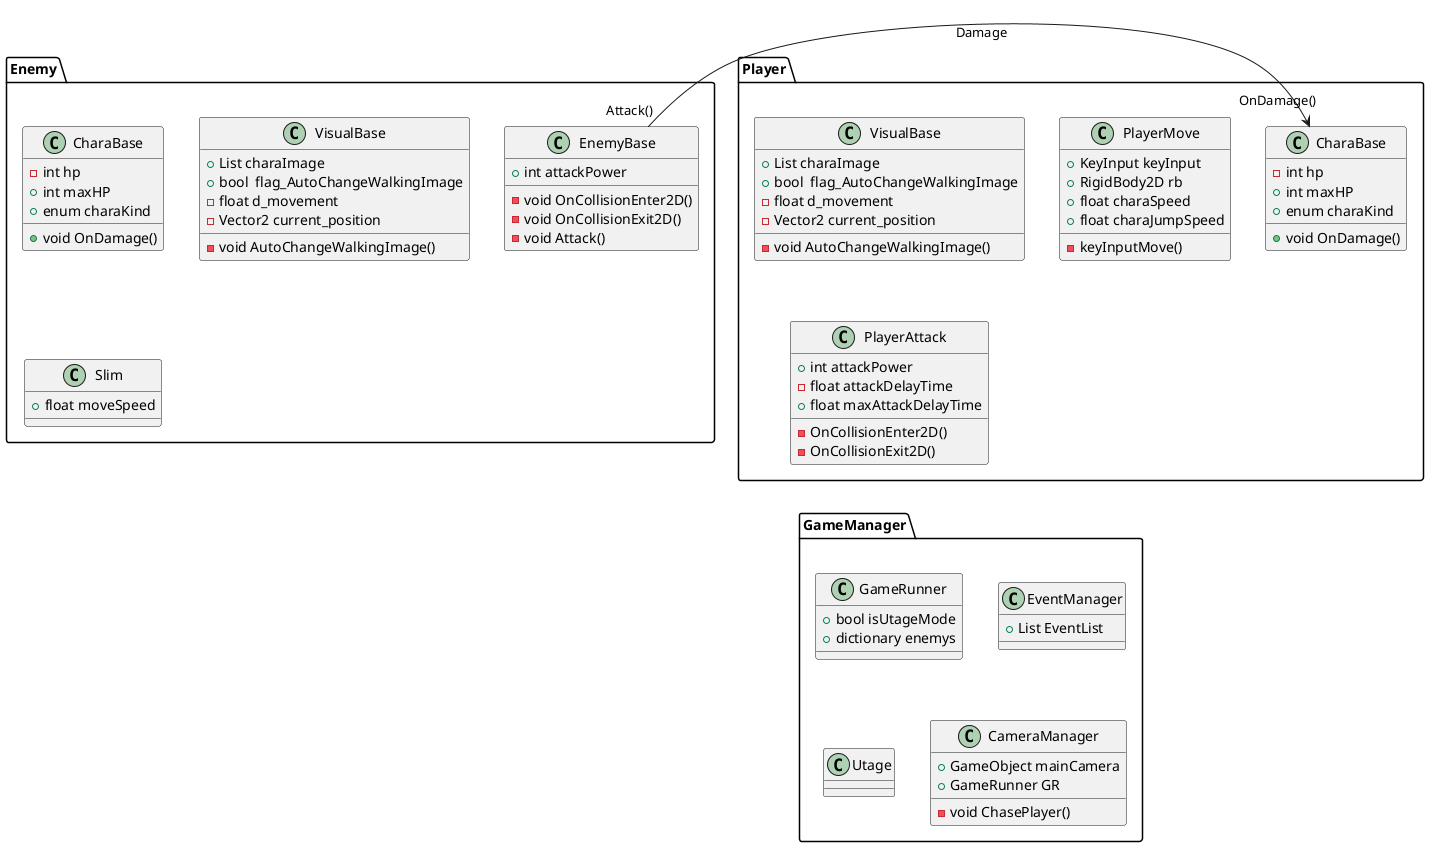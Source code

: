 @startuml

package Player{
    class Player.CharaBase{
        - int hp
        + int maxHP
        + enum charaKind

        + void OnDamage()


    }
    class Player.VisualBase{
        + List charaImage
        + bool  flag_AutoChangeWalkingImage
        - float d_movement
        - Vector2 current_position

        - void AutoChangeWalkingImage()

    }
    class Player.PlayerMove{
        + KeyInput keyInput
        + RigidBody2D rb 
        + float charaSpeed
        + float charaJumpSpeed
        - keyInputMove()
    }
    class Player.PlayerAttack{
        + int attackPower
        - float attackDelayTime
        + float maxAttackDelayTime
        - OnCollisionEnter2D()
        - OnCollisionExit2D()
    }
}
Enemy.EnemyBase "Attack()"->"OnDamage()" Player.CharaBase : Damage

package Enemy{
    class EnemyBase{
        + int attackPower
        - void OnCollisionEnter2D()
        - void OnCollisionExit2D()
        - void Attack()
    }
    class Enemy.CharaBase{
        - int hp
        + int maxHP
        + enum charaKind

        + void OnDamage()


    }
    class Enemy.VisualBase{
        + List charaImage
        + bool  flag_AutoChangeWalkingImage
        - float d_movement
        - Vector2 current_position

        - void AutoChangeWalkingImage()

    }
    class Enemy.Slim{
        + float moveSpeed

        
    }
}

package GameManager{
    class GameRunner{
        + bool isUtageMode
        + dictionary enemys
        
    }
    class EventManager{
        + List EventList

    }
    class Utage{
        
    }
    class CameraManager{
        + GameObject mainCamera
        + GameRunner GR
        - void ChasePlayer()
    }
}



@enduml